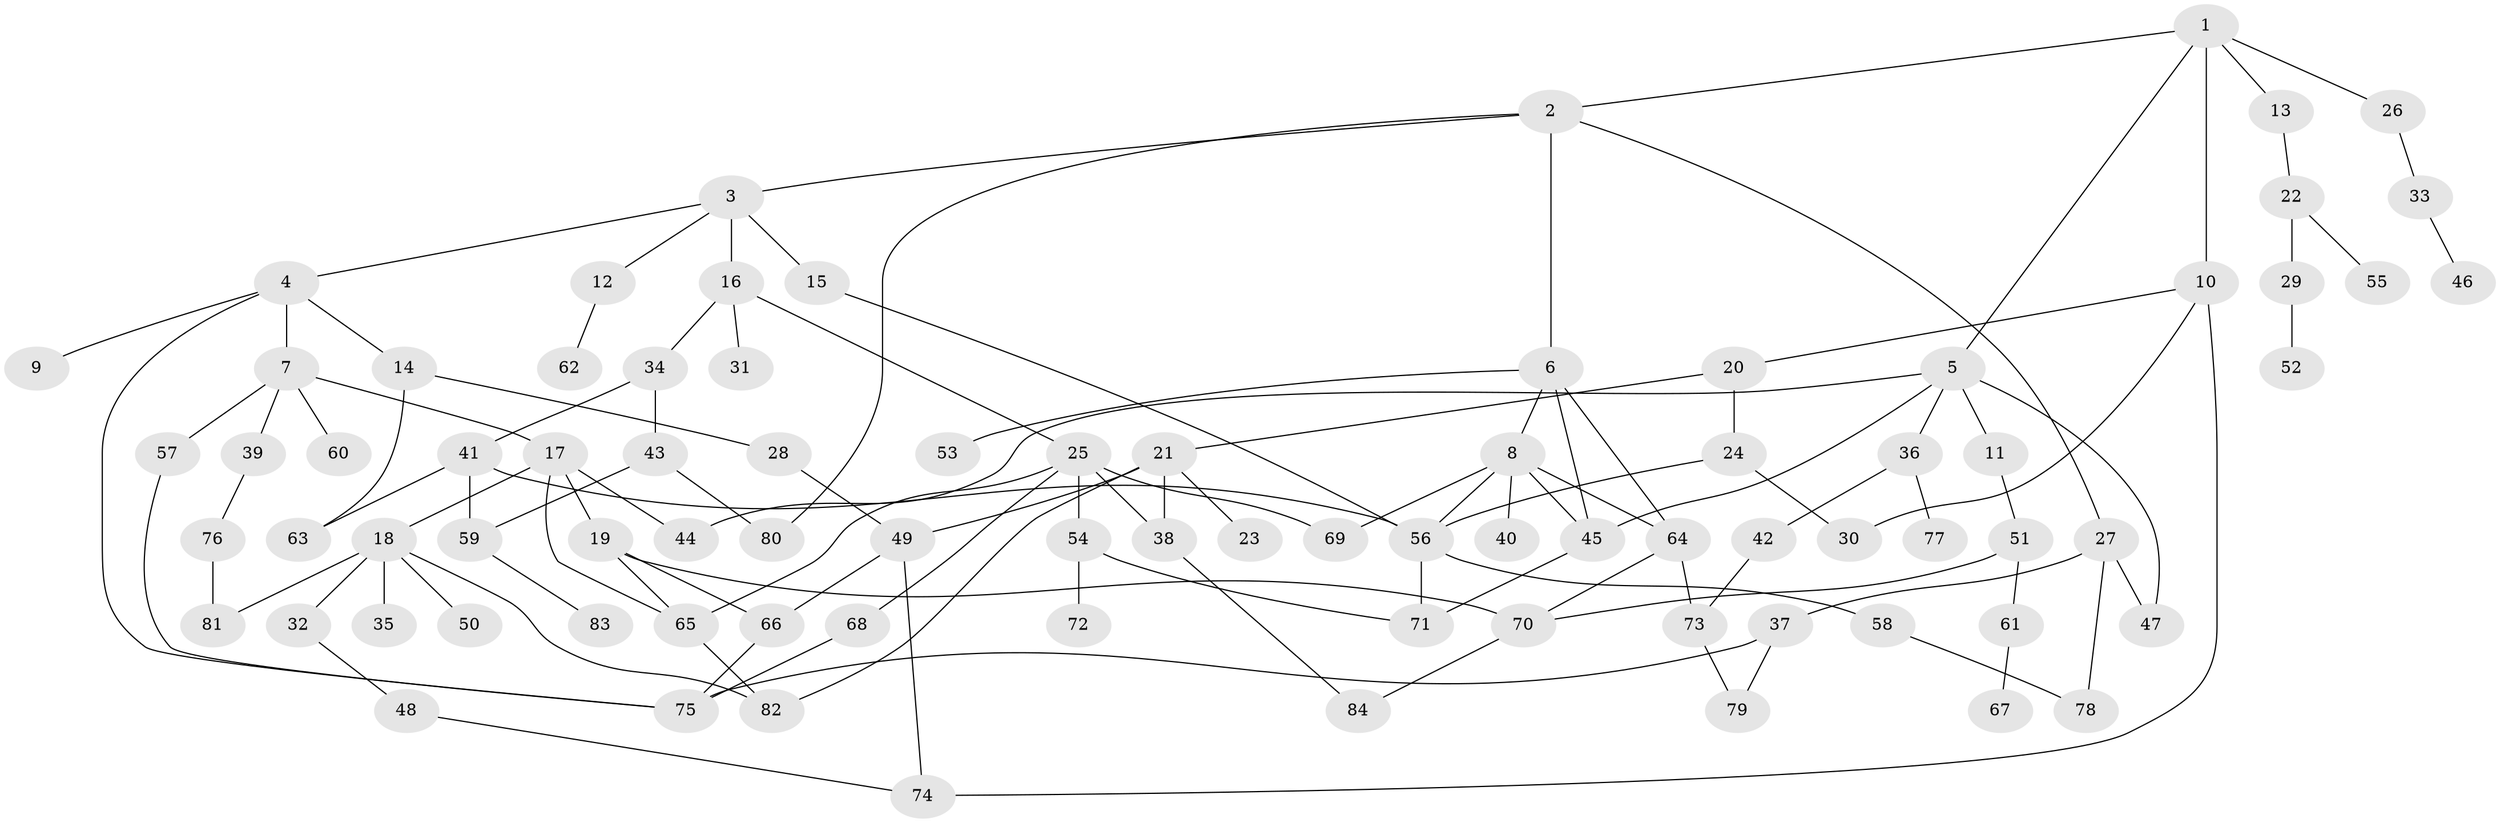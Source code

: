 // Generated by graph-tools (version 1.1) at 2025/10/02/27/25 16:10:54]
// undirected, 84 vertices, 118 edges
graph export_dot {
graph [start="1"]
  node [color=gray90,style=filled];
  1;
  2;
  3;
  4;
  5;
  6;
  7;
  8;
  9;
  10;
  11;
  12;
  13;
  14;
  15;
  16;
  17;
  18;
  19;
  20;
  21;
  22;
  23;
  24;
  25;
  26;
  27;
  28;
  29;
  30;
  31;
  32;
  33;
  34;
  35;
  36;
  37;
  38;
  39;
  40;
  41;
  42;
  43;
  44;
  45;
  46;
  47;
  48;
  49;
  50;
  51;
  52;
  53;
  54;
  55;
  56;
  57;
  58;
  59;
  60;
  61;
  62;
  63;
  64;
  65;
  66;
  67;
  68;
  69;
  70;
  71;
  72;
  73;
  74;
  75;
  76;
  77;
  78;
  79;
  80;
  81;
  82;
  83;
  84;
  1 -- 2;
  1 -- 5;
  1 -- 10;
  1 -- 13;
  1 -- 26;
  2 -- 3;
  2 -- 6;
  2 -- 27;
  2 -- 80;
  3 -- 4;
  3 -- 12;
  3 -- 15;
  3 -- 16;
  4 -- 7;
  4 -- 9;
  4 -- 14;
  4 -- 75;
  5 -- 11;
  5 -- 36;
  5 -- 44;
  5 -- 47;
  5 -- 45;
  6 -- 8;
  6 -- 45;
  6 -- 53;
  6 -- 64;
  7 -- 17;
  7 -- 39;
  7 -- 57;
  7 -- 60;
  8 -- 40;
  8 -- 69;
  8 -- 56;
  8 -- 64;
  8 -- 45;
  10 -- 20;
  10 -- 30;
  10 -- 74;
  11 -- 51;
  12 -- 62;
  13 -- 22;
  14 -- 28;
  14 -- 63;
  15 -- 56;
  16 -- 25;
  16 -- 31;
  16 -- 34;
  17 -- 18;
  17 -- 19;
  17 -- 65;
  17 -- 44;
  18 -- 32;
  18 -- 35;
  18 -- 50;
  18 -- 81;
  18 -- 82;
  19 -- 65;
  19 -- 70;
  19 -- 66;
  20 -- 21;
  20 -- 24;
  21 -- 23;
  21 -- 82;
  21 -- 49;
  21 -- 38;
  22 -- 29;
  22 -- 55;
  24 -- 56;
  24 -- 30;
  25 -- 38;
  25 -- 54;
  25 -- 68;
  25 -- 69;
  25 -- 65;
  26 -- 33;
  27 -- 37;
  27 -- 78;
  27 -- 47;
  28 -- 49;
  29 -- 52;
  32 -- 48;
  33 -- 46;
  34 -- 41;
  34 -- 43;
  36 -- 42;
  36 -- 77;
  37 -- 79;
  37 -- 75;
  38 -- 84;
  39 -- 76;
  41 -- 56;
  41 -- 59;
  41 -- 63;
  42 -- 73;
  43 -- 80;
  43 -- 59;
  45 -- 71;
  48 -- 74;
  49 -- 66;
  49 -- 74;
  51 -- 61;
  51 -- 70;
  54 -- 72;
  54 -- 71;
  56 -- 58;
  56 -- 71;
  57 -- 75;
  58 -- 78;
  59 -- 83;
  61 -- 67;
  64 -- 70;
  64 -- 73;
  65 -- 82;
  66 -- 75;
  68 -- 75;
  70 -- 84;
  73 -- 79;
  76 -- 81;
}
